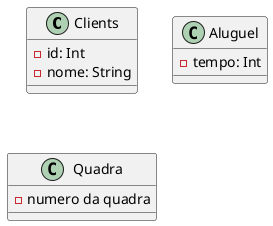 @startuml ginasio
class Clients {
  - id: Int
  - nome: String
}

class Aluguel {
  - tempo: Int
}

class Quadra {
  - numero da quadra
}
@enduml